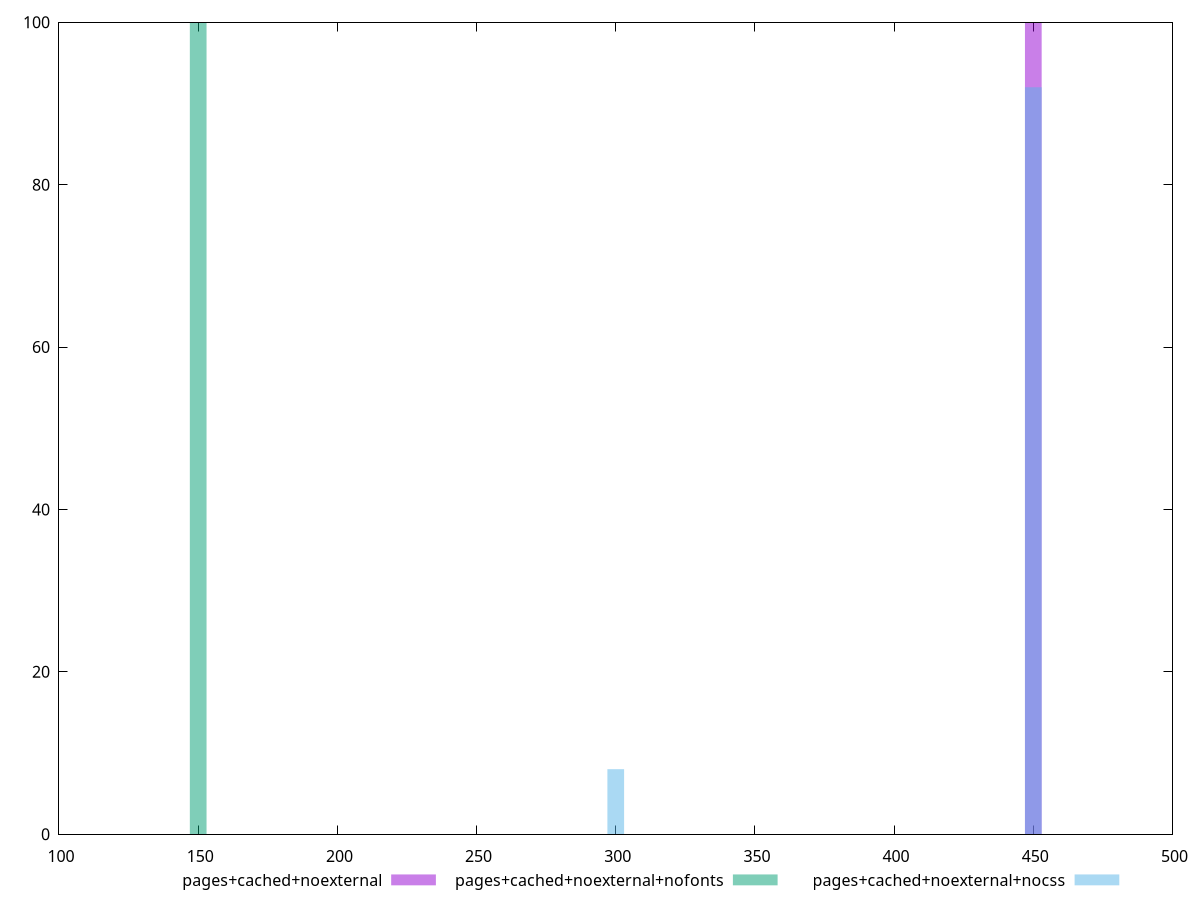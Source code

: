 $_pagesCachedNoexternal <<EOF
450 100
EOF
$_pagesCachedNoexternalNofonts <<EOF
150 100
EOF
$_pagesCachedNoexternalNocss <<EOF
450 92
300 8
EOF
set key outside below
set terminal pngcairo
set output "report_00006_2020-11-02T20-21-41.718Z/uses-text-compression/uses-text-compression_pages+cached+noexternal_pages+cached+noexternal+nofonts_pages+cached+noexternal+nocss+hist.png"
set boxwidth 6
set style fill transparent solid 0.5 noborder
set yrange [0:100]
plot $_pagesCachedNoexternal title "pages+cached+noexternal" with boxes ,$_pagesCachedNoexternalNofonts title "pages+cached+noexternal+nofonts" with boxes ,$_pagesCachedNoexternalNocss title "pages+cached+noexternal+nocss" with boxes ,